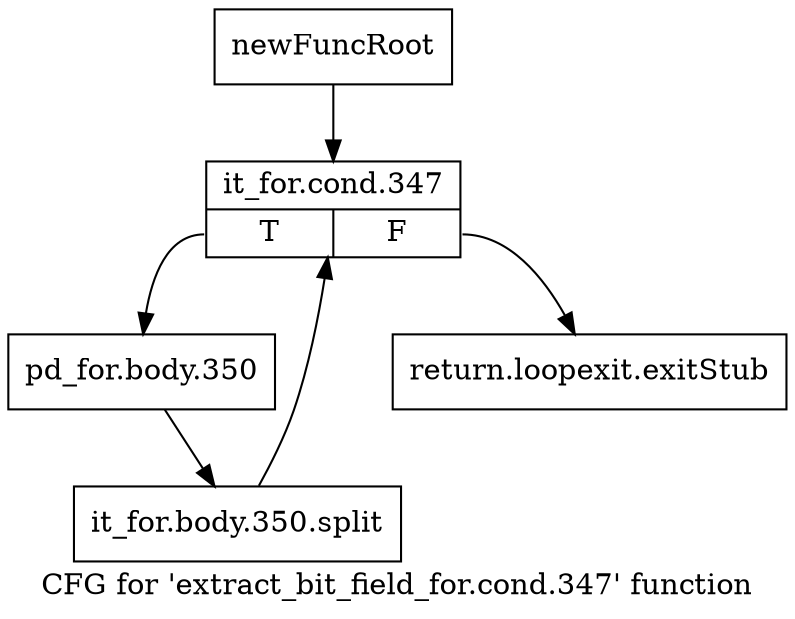 digraph "CFG for 'extract_bit_field_for.cond.347' function" {
	label="CFG for 'extract_bit_field_for.cond.347' function";

	Node0xad17360 [shape=record,label="{newFuncRoot}"];
	Node0xad17360 -> Node0xad17400;
	Node0xad173b0 [shape=record,label="{return.loopexit.exitStub}"];
	Node0xad17400 [shape=record,label="{it_for.cond.347|{<s0>T|<s1>F}}"];
	Node0xad17400:s0 -> Node0xad17450;
	Node0xad17400:s1 -> Node0xad173b0;
	Node0xad17450 [shape=record,label="{pd_for.body.350}"];
	Node0xad17450 -> Node0xabed8f0;
	Node0xabed8f0 [shape=record,label="{it_for.body.350.split}"];
	Node0xabed8f0 -> Node0xad17400;
}
